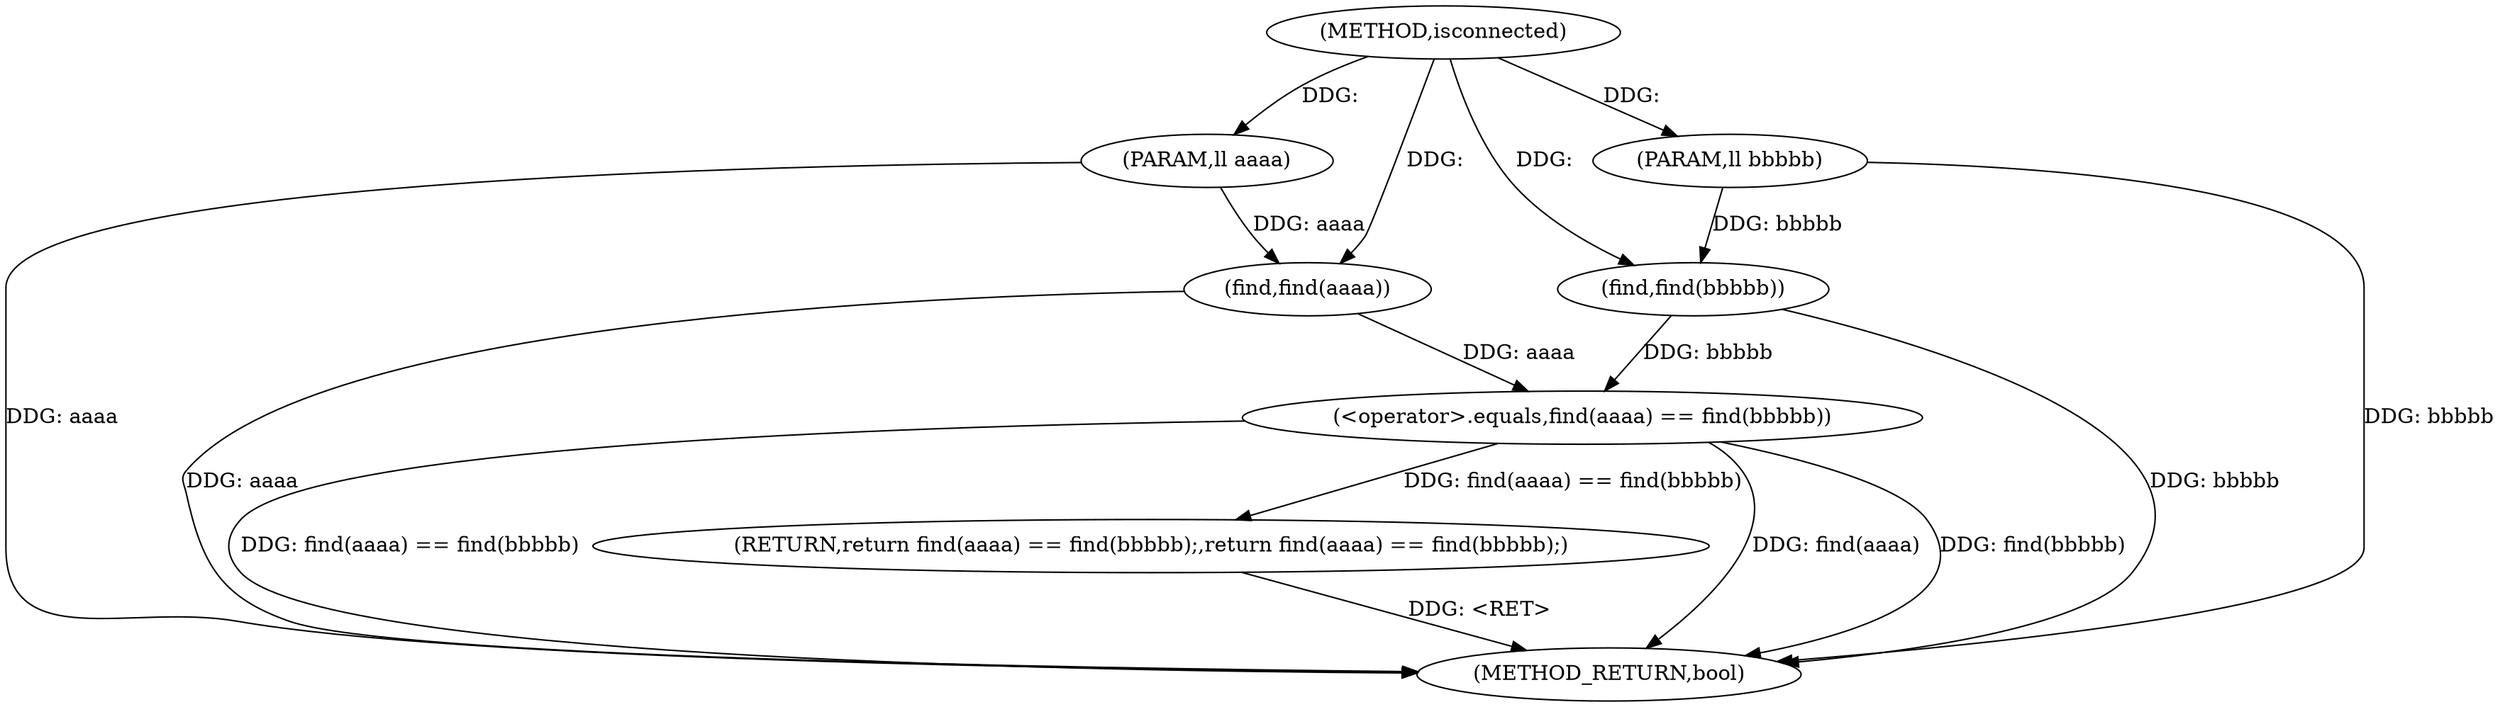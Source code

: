 digraph "isconnected" {  
"1000327" [label = "(METHOD,isconnected)" ]
"1000337" [label = "(METHOD_RETURN,bool)" ]
"1000328" [label = "(PARAM,ll aaaa)" ]
"1000329" [label = "(PARAM,ll bbbbb)" ]
"1000331" [label = "(RETURN,return find(aaaa) == find(bbbbb);,return find(aaaa) == find(bbbbb);)" ]
"1000332" [label = "(<operator>.equals,find(aaaa) == find(bbbbb))" ]
"1000333" [label = "(find,find(aaaa))" ]
"1000335" [label = "(find,find(bbbbb))" ]
  "1000331" -> "1000337"  [ label = "DDG: <RET>"] 
  "1000328" -> "1000337"  [ label = "DDG: aaaa"] 
  "1000329" -> "1000337"  [ label = "DDG: bbbbb"] 
  "1000333" -> "1000337"  [ label = "DDG: aaaa"] 
  "1000332" -> "1000337"  [ label = "DDG: find(aaaa)"] 
  "1000335" -> "1000337"  [ label = "DDG: bbbbb"] 
  "1000332" -> "1000337"  [ label = "DDG: find(bbbbb)"] 
  "1000332" -> "1000337"  [ label = "DDG: find(aaaa) == find(bbbbb)"] 
  "1000327" -> "1000328"  [ label = "DDG: "] 
  "1000327" -> "1000329"  [ label = "DDG: "] 
  "1000332" -> "1000331"  [ label = "DDG: find(aaaa) == find(bbbbb)"] 
  "1000333" -> "1000332"  [ label = "DDG: aaaa"] 
  "1000335" -> "1000332"  [ label = "DDG: bbbbb"] 
  "1000328" -> "1000333"  [ label = "DDG: aaaa"] 
  "1000327" -> "1000333"  [ label = "DDG: "] 
  "1000329" -> "1000335"  [ label = "DDG: bbbbb"] 
  "1000327" -> "1000335"  [ label = "DDG: "] 
}
